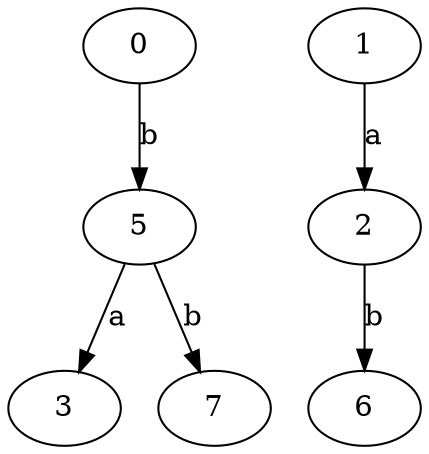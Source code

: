 strict digraph  {
0;
1;
2;
3;
5;
6;
7;
0 -> 5  [label=b];
1 -> 2  [label=a];
2 -> 6  [label=b];
5 -> 3  [label=a];
5 -> 7  [label=b];
}
